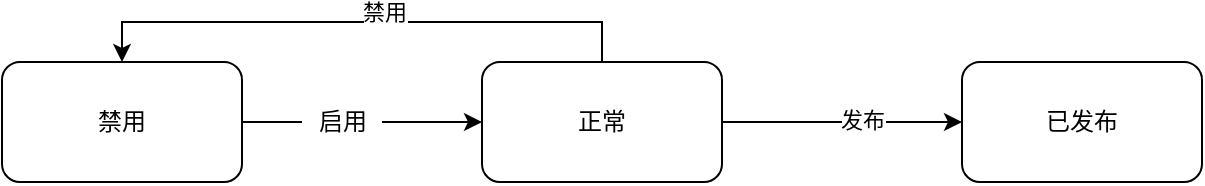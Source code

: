 <mxfile version="17.4.5" type="github">
  <diagram id="9qD54te7m0o0qyoh3f8o" name="Page-1">
    <mxGraphModel dx="610" dy="358" grid="1" gridSize="10" guides="1" tooltips="1" connect="1" arrows="1" fold="1" page="1" pageScale="1" pageWidth="827" pageHeight="1169" math="0" shadow="0">
      <root>
        <mxCell id="0" />
        <mxCell id="1" parent="0" />
        <mxCell id="6MyPNZ4l9kwuH-DkE7VE-3" style="edgeStyle=orthogonalEdgeStyle;rounded=0;orthogonalLoop=1;jettySize=auto;html=1;exitX=1;exitY=0.5;exitDx=0;exitDy=0;startArrow=none;" edge="1" parent="1" source="6MyPNZ4l9kwuH-DkE7VE-4" target="6MyPNZ4l9kwuH-DkE7VE-2">
          <mxGeometry relative="1" as="geometry" />
        </mxCell>
        <mxCell id="6MyPNZ4l9kwuH-DkE7VE-1" value="禁用" style="rounded=1;whiteSpace=wrap;html=1;" vertex="1" parent="1">
          <mxGeometry x="160" y="160" width="120" height="60" as="geometry" />
        </mxCell>
        <mxCell id="6MyPNZ4l9kwuH-DkE7VE-7" style="edgeStyle=orthogonalEdgeStyle;rounded=0;orthogonalLoop=1;jettySize=auto;html=1;exitX=1;exitY=0.5;exitDx=0;exitDy=0;entryX=0;entryY=0.5;entryDx=0;entryDy=0;" edge="1" parent="1" source="6MyPNZ4l9kwuH-DkE7VE-2" target="6MyPNZ4l9kwuH-DkE7VE-5">
          <mxGeometry relative="1" as="geometry" />
        </mxCell>
        <mxCell id="6MyPNZ4l9kwuH-DkE7VE-8" value="发布" style="edgeLabel;html=1;align=center;verticalAlign=middle;resizable=0;points=[];" vertex="1" connectable="0" parent="6MyPNZ4l9kwuH-DkE7VE-7">
          <mxGeometry x="0.167" y="1" relative="1" as="geometry">
            <mxPoint as="offset" />
          </mxGeometry>
        </mxCell>
        <mxCell id="6MyPNZ4l9kwuH-DkE7VE-10" style="edgeStyle=orthogonalEdgeStyle;rounded=0;orthogonalLoop=1;jettySize=auto;html=1;exitX=0.5;exitY=0;exitDx=0;exitDy=0;entryX=0.5;entryY=0;entryDx=0;entryDy=0;" edge="1" parent="1" source="6MyPNZ4l9kwuH-DkE7VE-2" target="6MyPNZ4l9kwuH-DkE7VE-1">
          <mxGeometry relative="1" as="geometry" />
        </mxCell>
        <mxCell id="6MyPNZ4l9kwuH-DkE7VE-11" value="禁用" style="edgeLabel;html=1;align=center;verticalAlign=middle;resizable=0;points=[];" vertex="1" connectable="0" parent="6MyPNZ4l9kwuH-DkE7VE-10">
          <mxGeometry x="-0.075" y="-5" relative="1" as="geometry">
            <mxPoint as="offset" />
          </mxGeometry>
        </mxCell>
        <mxCell id="6MyPNZ4l9kwuH-DkE7VE-2" value="正常" style="rounded=1;whiteSpace=wrap;html=1;" vertex="1" parent="1">
          <mxGeometry x="400" y="160" width="120" height="60" as="geometry" />
        </mxCell>
        <mxCell id="6MyPNZ4l9kwuH-DkE7VE-5" value="已发布" style="rounded=1;whiteSpace=wrap;html=1;" vertex="1" parent="1">
          <mxGeometry x="640" y="160" width="120" height="60" as="geometry" />
        </mxCell>
        <mxCell id="6MyPNZ4l9kwuH-DkE7VE-4" value="启用" style="text;html=1;align=center;verticalAlign=middle;resizable=0;points=[];autosize=1;strokeColor=none;fillColor=none;" vertex="1" parent="1">
          <mxGeometry x="310" y="180" width="40" height="20" as="geometry" />
        </mxCell>
        <mxCell id="6MyPNZ4l9kwuH-DkE7VE-9" value="" style="edgeStyle=orthogonalEdgeStyle;rounded=0;orthogonalLoop=1;jettySize=auto;html=1;exitX=1;exitY=0.5;exitDx=0;exitDy=0;endArrow=none;" edge="1" parent="1" source="6MyPNZ4l9kwuH-DkE7VE-1" target="6MyPNZ4l9kwuH-DkE7VE-4">
          <mxGeometry relative="1" as="geometry">
            <mxPoint x="280" y="190" as="sourcePoint" />
            <mxPoint x="400" y="190" as="targetPoint" />
          </mxGeometry>
        </mxCell>
      </root>
    </mxGraphModel>
  </diagram>
</mxfile>
